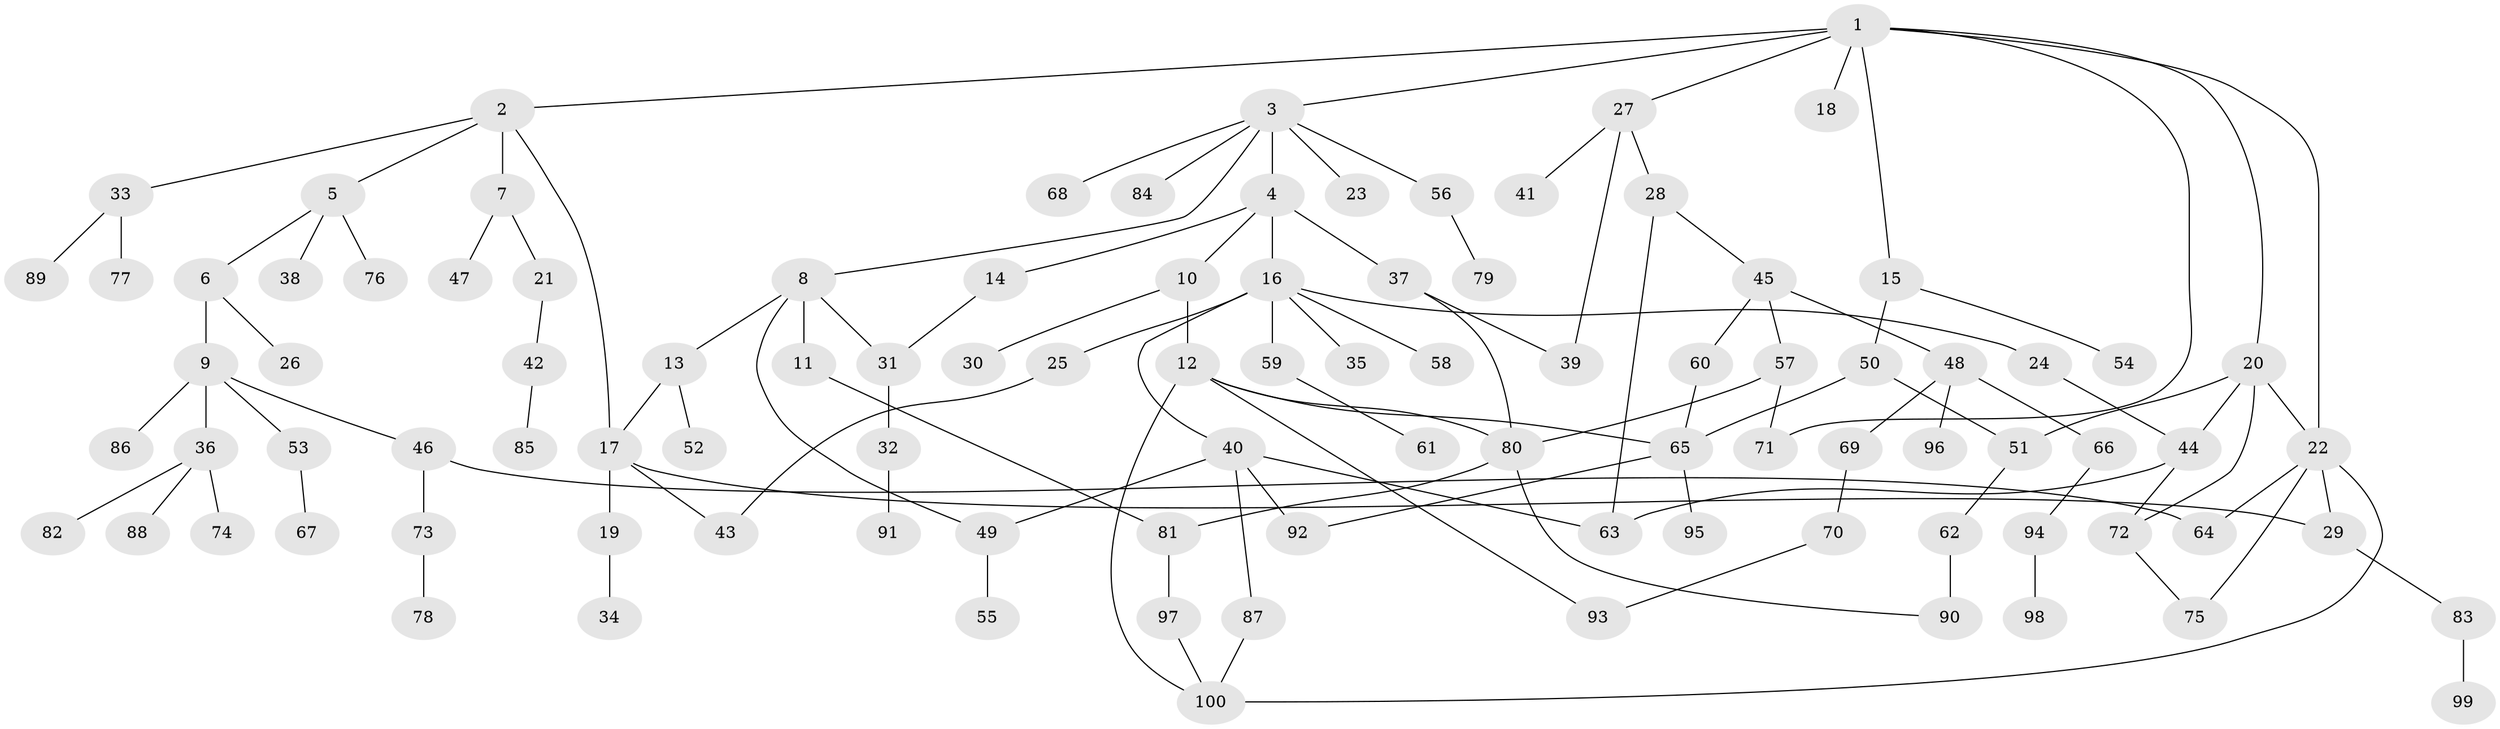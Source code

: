 // Generated by graph-tools (version 1.1) at 2025/38/02/21/25 10:38:51]
// undirected, 100 vertices, 125 edges
graph export_dot {
graph [start="1"]
  node [color=gray90,style=filled];
  1;
  2;
  3;
  4;
  5;
  6;
  7;
  8;
  9;
  10;
  11;
  12;
  13;
  14;
  15;
  16;
  17;
  18;
  19;
  20;
  21;
  22;
  23;
  24;
  25;
  26;
  27;
  28;
  29;
  30;
  31;
  32;
  33;
  34;
  35;
  36;
  37;
  38;
  39;
  40;
  41;
  42;
  43;
  44;
  45;
  46;
  47;
  48;
  49;
  50;
  51;
  52;
  53;
  54;
  55;
  56;
  57;
  58;
  59;
  60;
  61;
  62;
  63;
  64;
  65;
  66;
  67;
  68;
  69;
  70;
  71;
  72;
  73;
  74;
  75;
  76;
  77;
  78;
  79;
  80;
  81;
  82;
  83;
  84;
  85;
  86;
  87;
  88;
  89;
  90;
  91;
  92;
  93;
  94;
  95;
  96;
  97;
  98;
  99;
  100;
  1 -- 2;
  1 -- 3;
  1 -- 15;
  1 -- 18;
  1 -- 20;
  1 -- 27;
  1 -- 22;
  1 -- 71;
  2 -- 5;
  2 -- 7;
  2 -- 17;
  2 -- 33;
  3 -- 4;
  3 -- 8;
  3 -- 23;
  3 -- 56;
  3 -- 68;
  3 -- 84;
  4 -- 10;
  4 -- 14;
  4 -- 16;
  4 -- 37;
  5 -- 6;
  5 -- 38;
  5 -- 76;
  6 -- 9;
  6 -- 26;
  7 -- 21;
  7 -- 47;
  8 -- 11;
  8 -- 13;
  8 -- 31;
  8 -- 49;
  9 -- 36;
  9 -- 46;
  9 -- 53;
  9 -- 86;
  10 -- 12;
  10 -- 30;
  11 -- 81;
  12 -- 80;
  12 -- 93;
  12 -- 100;
  12 -- 65;
  13 -- 52;
  13 -- 17;
  14 -- 31;
  15 -- 50;
  15 -- 54;
  16 -- 24;
  16 -- 25;
  16 -- 35;
  16 -- 40;
  16 -- 58;
  16 -- 59;
  17 -- 19;
  17 -- 29;
  17 -- 43;
  19 -- 34;
  20 -- 22;
  20 -- 44;
  20 -- 51;
  20 -- 72;
  21 -- 42;
  22 -- 75;
  22 -- 64;
  22 -- 29;
  22 -- 100;
  24 -- 44;
  25 -- 43;
  27 -- 28;
  27 -- 41;
  27 -- 39;
  28 -- 45;
  28 -- 63;
  29 -- 83;
  31 -- 32;
  32 -- 91;
  33 -- 77;
  33 -- 89;
  36 -- 74;
  36 -- 82;
  36 -- 88;
  37 -- 39;
  37 -- 80;
  40 -- 49;
  40 -- 87;
  40 -- 92;
  40 -- 63;
  42 -- 85;
  44 -- 72;
  44 -- 63;
  45 -- 48;
  45 -- 57;
  45 -- 60;
  46 -- 64;
  46 -- 73;
  48 -- 66;
  48 -- 69;
  48 -- 96;
  49 -- 55;
  50 -- 65;
  50 -- 51;
  51 -- 62;
  53 -- 67;
  56 -- 79;
  57 -- 71;
  57 -- 80;
  59 -- 61;
  60 -- 65;
  62 -- 90;
  65 -- 92;
  65 -- 95;
  66 -- 94;
  69 -- 70;
  70 -- 93;
  72 -- 75;
  73 -- 78;
  80 -- 81;
  80 -- 90;
  81 -- 97;
  83 -- 99;
  87 -- 100;
  94 -- 98;
  97 -- 100;
}
